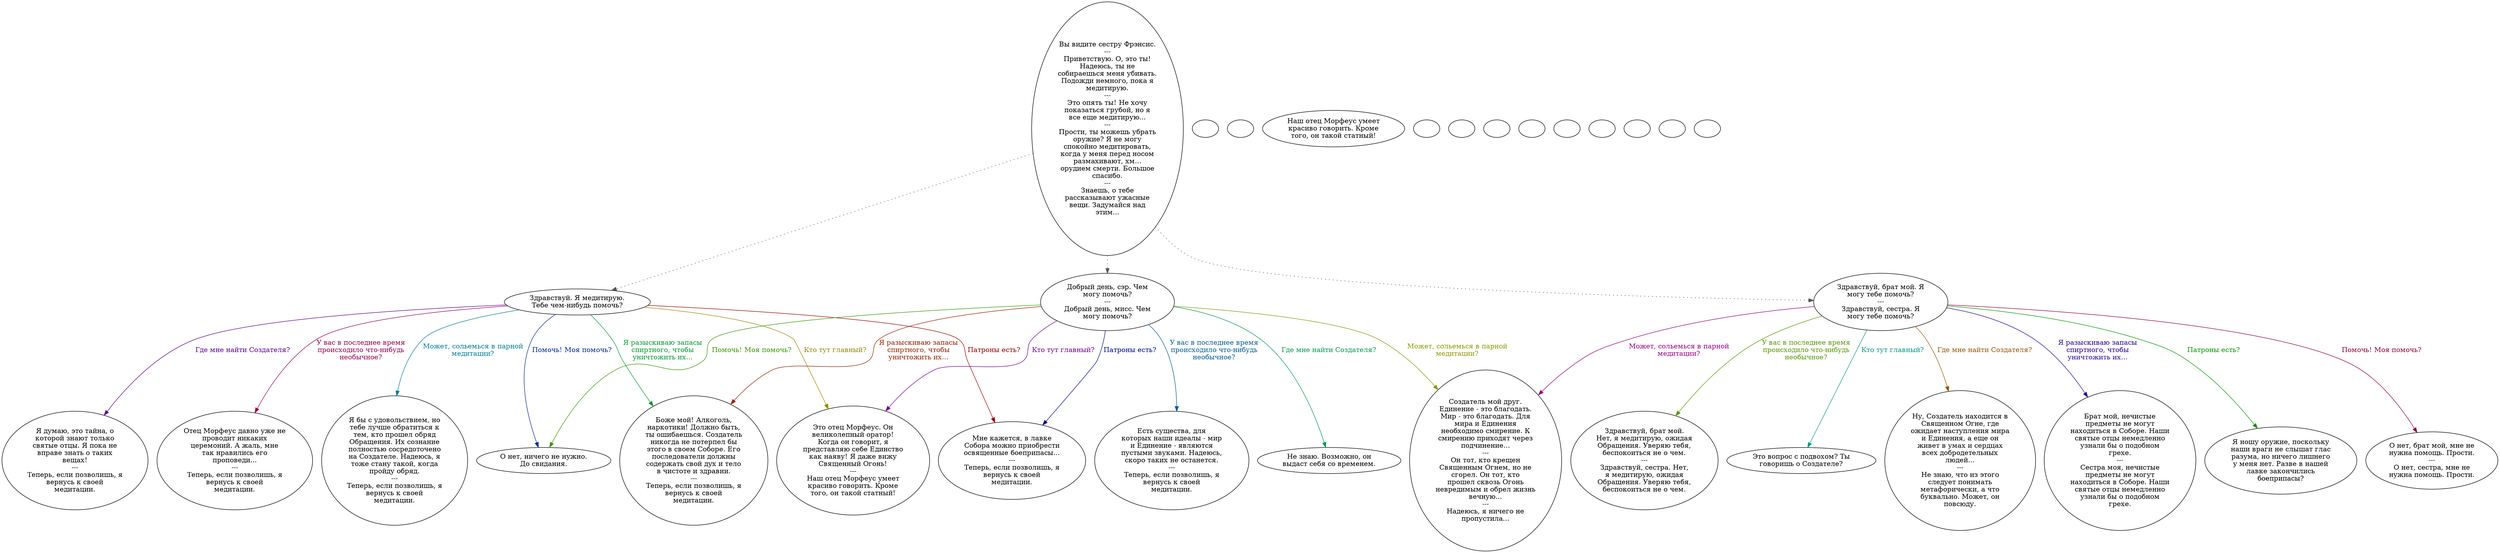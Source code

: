 digraph francis {
  "start" [style=filled       fillcolor="#FFFFFF"       color="#000000"]
  "start" -> "Francis04" [style=dotted color="#555555"]
  "start" -> "Francis05" [style=dotted color="#555555"]
  "start" -> "Francis06" [style=dotted color="#555555"]
  "start" [label="Вы видите сестру Фрэнсис.\n---\nПриветствую. О, это ты!\nНадеюсь, ты не\nсобираешься меня убивать.\nПодожди немного, пока я\nмедитирую.\n---\nЭто опять ты! Не хочу\nпоказаться грубой, но я\nвсе еще медитирую...\n---\nПрости, ты можешь убрать\nоружие? Я не могу\nспокойно медитировать,\nкогда у меня перед носом\nразмахивают, хм...\nорудием смерти. Большое\nспасибо.\n---\nЗнаешь, о тебе\nрассказывают ужасные\nвещи. Задумайся над\nэтим..."]
  "Francis04" [style=filled       fillcolor="#FFFFFF"       color="#000000"]
  "Francis04" [label="Здравствуй. Я медитирую.\nТебе чем-нибудь помочь?"]
  "Francis04" -> "Francis07_1" [label="У вас в последнее время\nпроисходило что-нибудь\nнеобычное?" color="#990050" fontcolor="#990050"]
  "Francis04" -> "Francis08_1" [label="Может, сольемься в парной\nмедитации?" color="#007D99" fontcolor="#007D99"]
  "Francis04" -> "Francis09_1" [label="Кто тут главный?" color="#998800" fontcolor="#998800"]
  "Francis04" -> "Francis10_1" [label="Где мне найти Создателя?" color="#5C0099" fontcolor="#5C0099"]
  "Francis04" -> "Francis11_1" [label="Я разыскиваю запасы\nспиртного, чтобы\nуничтожить их..." color="#00992F" fontcolor="#00992F"]
  "Francis04" -> "Francis12_1" [label="Патроны есть?" color="#990300" fontcolor="#990300"]
  "Francis04" -> "Francis13" [label="Помочь! Моя помочь?" color="#002A99" fontcolor="#002A99"]
  "Francis05" [style=filled       fillcolor="#FFFFFF"       color="#000000"]
  "Francis05" [label="Здравствуй, брат мой. Я\nмогу тебе помочь?\n---\nЗдравствуй, сестра. Я\nмогу тебе помочь?"]
  "Francis05" -> "Francis14" [label="У вас в последнее время\nпроисходило что-нибудь\nнеобычное?" color="#579900" fontcolor="#579900"]
  "Francis05" -> "Francis15_1" [label="Может, сольемься в парной\nмедитации?" color="#990083" fontcolor="#990083"]
  "Francis05" -> "Francis16" [label="Кто тут главный?" color="#009982" fontcolor="#009982"]
  "Francis05" -> "Francis17_1" [label="Где мне найти Создателя?" color="#995500" fontcolor="#995500"]
  "Francis05" -> "Francis18" [label="Я разыскиваю запасы\nспиртного, чтобы\nуничтожить их..." color="#290099" fontcolor="#290099"]
  "Francis05" -> "Francis19" [label="Патроны есть?" color="#049900" fontcolor="#049900"]
  "Francis05" -> "Francis20" [label="Помочь! Моя помочь?" color="#990031" fontcolor="#990031"]
  "Francis06" [style=filled       fillcolor="#FFFFFF"       color="#000000"]
  "Francis06" [label="Добрый день, сэр. Чем\nмогу помочь?\n---\nДобрый день, мисс. Чем\nмогу помочь?"]
  "Francis06" -> "Francis21_1" [label="У вас в последнее время\nпроисходило что-нибудь\nнеобычное?" color="#005D99" fontcolor="#005D99"]
  "Francis06" -> "Francis15_1" [label="Может, сольемься в парной\nмедитации?" color="#8A9900" fontcolor="#8A9900"]
  "Francis06" -> "Francis09_1" [label="Кто тут главный?" color="#7B0099" fontcolor="#7B0099"]
  "Francis06" -> "Francis22" [label="Где мне найти Создателя?" color="#00994F" fontcolor="#00994F"]
  "Francis06" -> "Francis11_1" [label="Я разыскиваю запасы\nспиртного, чтобы\nуничтожить их..." color="#992200" fontcolor="#992200"]
  "Francis06" -> "Francis12_1" [label="Патроны есть?" color="#000A99" fontcolor="#000A99"]
  "Francis06" -> "Francis13" [label="Помочь! Моя помочь?" color="#379900" fontcolor="#379900"]
  "Francis07_1" [style=filled       fillcolor="#FFFFFF"       color="#000000"]
  "Francis07_1" [label="Отец Морфеус давно уже не\nпроводит никаких\nцеремоний. А жаль, мне\nтак нравились его\nпроповеди...\n---\nТеперь, если позволишь, я\nвернусь к своей\nмедитации."]
  "Francis07_2" [style=filled       fillcolor="#FFFFFF"       color="#000000"]
  "Francis07_2" [label=""]
  "Francis08_1" [style=filled       fillcolor="#FFFFFF"       color="#000000"]
  "Francis08_1" [label="Я бы с удовольствием, но\nтебе лучше обратиться к\nтем, кто прошел обряд\nОбращения. Их сознание\nполностью сосредоточено\nна Создателе. Надеюсь, я\nтоже стану такой, когда\nпройду обряд.\n---\nТеперь, если позволишь, я\nвернусь к своей\nмедитации."]
  "Francis08_2" [style=filled       fillcolor="#FFFFFF"       color="#000000"]
  "Francis08_2" [label=""]
  "Francis09_1" [style=filled       fillcolor="#FFFFFF"       color="#000000"]
  "Francis09_1" [label="Это отец Морфеус. Он\nвеликолепный оратор!\nКогда он говорит, я\nпредставляю себе Единство\nкак наяву! Я даже вижу\nСвященный Огонь!\n---\nНаш отец Морфеус умеет\nкрасиво говорить. Кроме\nтого, он такой статный!"]
  "Francis09_2" [style=filled       fillcolor="#FFFFFF"       color="#000000"]
  "Francis09_2" [label="Наш отец Морфеус умеет\nкрасиво говорить. Кроме\nтого, он такой статный!"]
  "Francis10_1" [style=filled       fillcolor="#FFFFFF"       color="#000000"]
  "Francis10_1" [label="Я думаю, это тайна, о\nкоторой знают только\nсвятые отцы. Я пока не\nвправе знать о таких\nвещах!\n---\nТеперь, если позволишь, я\nвернусь к своей\nмедитации."]
  "Francis10_2" [style=filled       fillcolor="#FFFFFF"       color="#000000"]
  "Francis10_2" [label=""]
  "Francis11_1" [style=filled       fillcolor="#FFFFFF"       color="#000000"]
  "Francis11_1" [label="Боже мой! Алкоголь,\nнаркотики! Должно быть,\nты ошибаешься. Создатель\nникогда не потерпел бы\nэтого в своем Соборе. Его\nпоследователи должны\nсодержать свой дух и тело\nв чистоте и здравии.\n---\nТеперь, если позволишь, я\nвернусь к своей\nмедитации."]
  "Francis11_2" [style=filled       fillcolor="#FFFFFF"       color="#000000"]
  "Francis11_2" [label=""]
  "Francis12_1" [style=filled       fillcolor="#FFFFFF"       color="#000000"]
  "Francis12_1" [label="Мне кажется, в лавке\nСобора можно приобрести\nосвященные боеприпасы...\n---\nТеперь, если позволишь, я\nвернусь к своей\nмедитации."]
  "Francis12_2" [style=filled       fillcolor="#FFFFFF"       color="#000000"]
  "Francis12_2" [label=""]
  "Francis13" [style=filled       fillcolor="#FFFFFF"       color="#000000"]
  "Francis13" [label="О нет, ничего не нужно.\nДо свидания."]
  "Francis14" [style=filled       fillcolor="#FFFFFF"       color="#000000"]
  "Francis14" [label="Здравствуй, брат мой.\nНет, я медитирую, ожидая\nОбращения. Уверяю тебя,\nбеспокоиться не о чем.\n---\nЗдравствуй, сестра. Нет,\nя медитирую, ожидая\nОбращения. Уверяю тебя,\nбеспокоиться не о чем."]
  "Francis15_1" [style=filled       fillcolor="#FFFFFF"       color="#000000"]
  "Francis15_1" [label="Создатель мой друг.\nЕдинение - это благодать.\nМир - это благодать. Для\nмира и Единения\nнеобходимо смирение. К\nсмирению приходят через\nподчинение...\n---\nОн тот, кто крещен\nСвященным Огнем, но не\nсгорел. Он тот, кто\nпрошел сквозь Огонь\nневредимым и обрел жизнь\nвечную...\n---\nНадеюсь, я ничего не\nпропустила..."]
  "Francis15_2" [style=filled       fillcolor="#FFFFFF"       color="#000000"]
  "Francis15_2" [label=""]
  "Francis15_3" [style=filled       fillcolor="#FFFFFF"       color="#000000"]
  "Francis15_3" [label=""]
  "Francis16" [style=filled       fillcolor="#FFFFFF"       color="#000000"]
  "Francis16" [label="Это вопрос с подвохом? Ты\nговоришь о Создателе?"]
  "Francis17_1" [style=filled       fillcolor="#FFFFFF"       color="#000000"]
  "Francis17_1" [label="Ну, Создатель находится в\nСвященном Огне, где\nожидает наступления мира\nи Единения, а еще он\nживет в умах и сердцах\nвсех добродетельных\nлюдей...\n---\nНе знаю, что из этого\nследует понимать\nметафорически, а что\nбуквально. Может, он\nповсюду."]
  "Francis17_2" [style=filled       fillcolor="#FFFFFF"       color="#000000"]
  "Francis17_2" [label=""]
  "Francis18" [style=filled       fillcolor="#FFFFFF"       color="#000000"]
  "Francis18" [label="Брат мой, нечистые\nпредметы не могут\nнаходиться в Соборе. Наши\nсвятые отцы немедленно\nузнали бы о подобном\nгрехе.\n---\nСестра моя, нечистые\nпредметы не могут\nнаходиться в Соборе. Наши\nсвятые отцы немедленно\nузнали бы о подобном\nгрехе."]
  "Francis19" [style=filled       fillcolor="#FFFFFF"       color="#000000"]
  "Francis19" [label="Я ношу оружие, поскольку\nнаши враги не слышат глас\nразума, но ничего лишнего\nу меня нет. Разве в нашей\nлавке закончились\nбоеприпасы?"]
  "Francis20" [style=filled       fillcolor="#FFFFFF"       color="#000000"]
  "Francis20" [label="О нет, брат мой, мне не\nнужна помощь. Прости.\n---\nО нет, сестра, мне не\nнужна помощь. Прости."]
  "Francis21_1" [style=filled       fillcolor="#FFFFFF"       color="#000000"]
  "Francis21_1" [label="Есть существа, для\nкоторых наши идеалы - мир\nи Единение - являются\nпустыми звуками. Надеюсь,\nскоро таких не останется.\n---\nТеперь, если позволишь, я\nвернусь к своей\nмедитации."]
  "Francis21_2" [style=filled       fillcolor="#FFFFFF"       color="#000000"]
  "Francis21_2" [label=""]
  "Francis22" [style=filled       fillcolor="#FFFFFF"       color="#000000"]
  "Francis22" [label="Не знаю. Возможно, он\nвыдаст себя со временем."]
  "FrancisEnd" [style=filled       fillcolor="#FFFFFF"       color="#000000"]
  "FrancisEnd" [label=""]
  "Combat" [style=filled       fillcolor="#FFFFFF"       color="#000000"]
  "Combat" [label=""]
}
